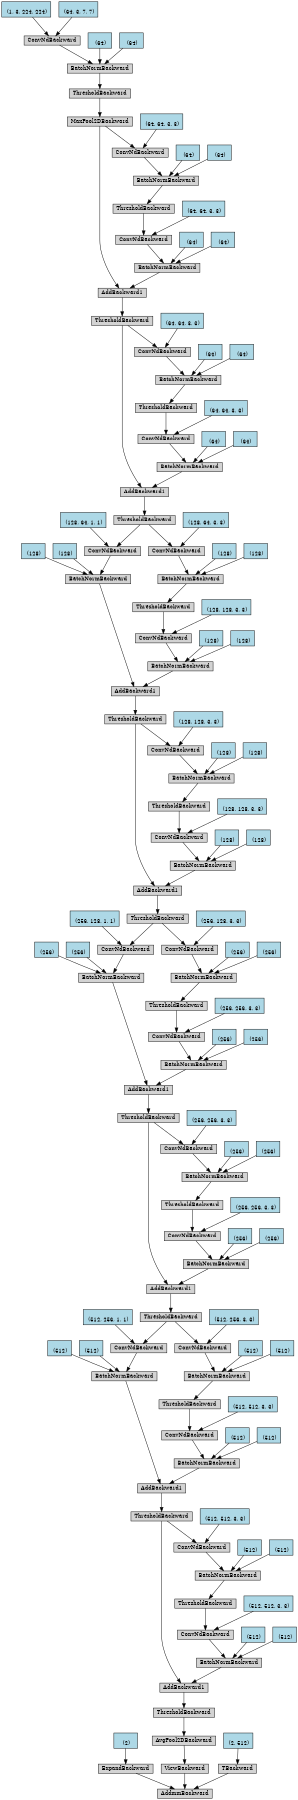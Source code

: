 digraph {
	graph [size="12,12"]
	node [align=left fontsize=12 height=0.2 ranksep=0.1 shape=box style=filled]
	140424568732176 [label=AddmmBackward]
	140424568732240 -> 140424568732176
	140424568732240 [label=ExpandBackward]
	140424568732560 -> 140424568732240
	140424568732560 [label="
 (2)" fillcolor=lightblue]
	140424568732304 -> 140424568732176
	140424568732304 [label=ViewBackward]
	140424568732496 -> 140424568732304
	140424568732496 [label=AvgPool2DBackward]
	140424568732752 -> 140424568732496
	140424568732752 [label=ThresholdBackward]
	140424568732880 -> 140424568732752
	140424568732880 [label=AddBackward1]
	140424568732944 -> 140424568732880
	140424568732944 [label=BatchNormBackward]
	140424568733200 -> 140424568732944
	140424568733200 [label=ConvNdBackward]
	140424568733456 -> 140424568733200
	140424568733456 [label=ThresholdBackward]
	140424568733648 -> 140424568733456
	140424568733648 [label=BatchNormBackward]
	140424568742032 -> 140424568733648
	140424568742032 [label=ConvNdBackward]
	140424568733008 -> 140424568742032
	140424568733008 [label=ThresholdBackward]
	140424568742416 -> 140424568733008
	140424568742416 [label=AddBackward1]
	140424568742544 -> 140424568742416
	140424568742544 [label=BatchNormBackward]
	140424568742800 -> 140424568742544
	140424568742800 [label=ConvNdBackward]
	140424568743056 -> 140424568742800
	140424568743056 [label=ThresholdBackward]
	140424568743248 -> 140424568743056
	140424568743248 [label=BatchNormBackward]
	140424550172304 -> 140424568743248
	140424550172304 [label=ConvNdBackward]
	140424550172560 -> 140424550172304
	140424550172560 [label=ThresholdBackward]
	140424550172752 -> 140424550172560
	140424550172752 [label=AddBackward1]
	140424550172880 -> 140424550172752
	140424550172880 [label=BatchNormBackward]
	140424550173136 -> 140424550172880
	140424550173136 [label=ConvNdBackward]
	140424550173392 -> 140424550173136
	140424550173392 [label=ThresholdBackward]
	140424550173584 -> 140424550173392
	140424550173584 [label=BatchNormBackward]
	140424550173776 -> 140424550173584
	140424550173776 [label=ConvNdBackward]
	140424550172944 -> 140424550173776
	140424550172944 [label=ThresholdBackward]
	140424550174160 -> 140424550172944
	140424550174160 [label=AddBackward1]
	140424550174288 -> 140424550174160
	140424550174288 [label=BatchNormBackward]
	140424550174544 -> 140424550174288
	140424550174544 [label=ConvNdBackward]
	140424549761168 -> 140424550174544
	140424549761168 [label=ThresholdBackward]
	140424549761360 -> 140424549761168
	140424549761360 [label=BatchNormBackward]
	140424549761552 -> 140424549761360
	140424549761552 [label=ConvNdBackward]
	140424549761808 -> 140424549761552
	140424549761808 [label=ThresholdBackward]
	140424549762000 -> 140424549761808
	140424549762000 [label=AddBackward1]
	140424549762128 -> 140424549762000
	140424549762128 [label=BatchNormBackward]
	140424549762384 -> 140424549762128
	140424549762384 [label=ConvNdBackward]
	140424549762640 -> 140424549762384
	140424549762640 [label=ThresholdBackward]
	140424549762832 -> 140424549762640
	140424549762832 [label=BatchNormBackward]
	140424549763024 -> 140424549762832
	140424549763024 [label=ConvNdBackward]
	140424549762192 -> 140424549763024
	140424549762192 [label=ThresholdBackward]
	140424549763408 -> 140424549762192
	140424549763408 [label=AddBackward1]
	140424549763536 -> 140424549763408
	140424549763536 [label=BatchNormBackward]
	140424549763792 -> 140424549763536
	140424549763792 [label=ConvNdBackward]
	140424549764048 -> 140424549763792
	140424549764048 [label=ThresholdBackward]
	140424549764240 -> 140424549764048
	140424549764240 [label=BatchNormBackward]
	140424549764432 -> 140424549764240
	140424549764432 [label=ConvNdBackward]
	140424549764688 -> 140424549764432
	140424549764688 [label=ThresholdBackward]
	140424549764880 -> 140424549764688
	140424549764880 [label=AddBackward1]
	140424549765008 -> 140424549764880
	140424549765008 [label=BatchNormBackward]
	140424549765328 -> 140424549765008
	140424549765328 [label=ConvNdBackward]
	140424549765584 -> 140424549765328
	140424549765584 [label=ThresholdBackward]
	140424549765776 -> 140424549765584
	140424549765776 [label=BatchNormBackward]
	140424549765968 -> 140424549765776
	140424549765968 [label=ConvNdBackward]
	140424549765072 -> 140424549765968
	140424549765072 [label=ThresholdBackward]
	140424549766352 -> 140424549765072
	140424549766352 [label=AddBackward1]
	140424549766480 -> 140424549766352
	140424549766480 [label=BatchNormBackward]
	140424549766736 -> 140424549766480
	140424549766736 [label=ConvNdBackward]
	140424549766992 -> 140424549766736
	140424549766992 [label=ThresholdBackward]
	140424549767184 -> 140424549766992
	140424549767184 [label=BatchNormBackward]
	140424549767376 -> 140424549767184
	140424549767376 [label=ConvNdBackward]
	140424549766544 -> 140424549767376
	140424549766544 [label=MaxPool2DBackward]
	140424549767760 -> 140424549766544
	140424549767760 [label=ThresholdBackward]
	140424549767952 -> 140424549767760
	140424549767952 [label=BatchNormBackward]
	140424549768144 -> 140424549767952
	140424549768144 [label=ConvNdBackward]
	140424549768400 -> 140424549768144
	140424549768400 [label="
 (1, 3, 224, 224)" fillcolor=lightblue]
	140424549768336 -> 140424549768144
	140424549768336 [label="
 (64, 3, 7, 7)" fillcolor=lightblue]
	140424549768080 -> 140424549767952
	140424549768080 [label="
 (64)" fillcolor=lightblue]
	140424549768208 -> 140424549767952
	140424549768208 [label="
 (64)" fillcolor=lightblue]
	140424549767632 -> 140424549767376
	140424549767632 [label="
 (64, 64, 3, 3)" fillcolor=lightblue]
	140424549767312 -> 140424549767184
	140424549767312 [label="
 (64)" fillcolor=lightblue]
	140424549767440 -> 140424549767184
	140424549767440 [label="
 (64)" fillcolor=lightblue]
	140424549766928 -> 140424549766736
	140424549766928 [label="
 (64, 64, 3, 3)" fillcolor=lightblue]
	140424549766672 -> 140424549766480
	140424549766672 [label="
 (64)" fillcolor=lightblue]
	140424549766800 -> 140424549766480
	140424549766800 [label="
 (64)" fillcolor=lightblue]
	140424549766544 -> 140424549766352
	140424549766224 -> 140424549765968
	140424549766224 [label="
 (64, 64, 3, 3)" fillcolor=lightblue]
	140424549765904 -> 140424549765776
	140424549765904 [label="
 (64)" fillcolor=lightblue]
	140424549766032 -> 140424549765776
	140424549766032 [label="
 (64)" fillcolor=lightblue]
	140424549765520 -> 140424549765328
	140424549765520 [label="
 (64, 64, 3, 3)" fillcolor=lightblue]
	140424549765264 -> 140424549765008
	140424549765264 [label="
 (64)" fillcolor=lightblue]
	140424549765392 -> 140424549765008
	140424549765392 [label="
 (64)" fillcolor=lightblue]
	140424549765072 -> 140424549764880
	140424549764624 -> 140424549764432
	140424549764624 [label="
 (128, 64, 3, 3)" fillcolor=lightblue]
	140424549764368 -> 140424549764240
	140424549764368 [label="
 (128)" fillcolor=lightblue]
	140424549764496 -> 140424549764240
	140424549764496 [label="
 (128)" fillcolor=lightblue]
	140424549763984 -> 140424549763792
	140424549763984 [label="
 (128, 128, 3, 3)" fillcolor=lightblue]
	140424549763728 -> 140424549763536
	140424549763728 [label="
 (128)" fillcolor=lightblue]
	140424549763856 -> 140424549763536
	140424549763856 [label="
 (128)" fillcolor=lightblue]
	140424549763600 -> 140424549763408
	140424549763600 [label=BatchNormBackward]
	140424549764112 -> 140424549763600
	140424549764112 [label=ConvNdBackward]
	140424549764688 -> 140424549764112
	140424549764816 -> 140424549764112
	140424549764816 [label="
 (128, 64, 1, 1)" fillcolor=lightblue]
	140424549763920 -> 140424549763600
	140424549763920 [label="
 (128)" fillcolor=lightblue]
	140424549764560 -> 140424549763600
	140424549764560 [label="
 (128)" fillcolor=lightblue]
	140424549763280 -> 140424549763024
	140424549763280 [label="
 (128, 128, 3, 3)" fillcolor=lightblue]
	140424549762960 -> 140424549762832
	140424549762960 [label="
 (128)" fillcolor=lightblue]
	140424549763088 -> 140424549762832
	140424549763088 [label="
 (128)" fillcolor=lightblue]
	140424549762576 -> 140424549762384
	140424549762576 [label="
 (128, 128, 3, 3)" fillcolor=lightblue]
	140424549762320 -> 140424549762128
	140424549762320 [label="
 (128)" fillcolor=lightblue]
	140424549762448 -> 140424549762128
	140424549762448 [label="
 (128)" fillcolor=lightblue]
	140424549762192 -> 140424549762000
	140424549761744 -> 140424549761552
	140424549761744 [label="
 (256, 128, 3, 3)" fillcolor=lightblue]
	140424549761488 -> 140424549761360
	140424549761488 [label="
 (256)" fillcolor=lightblue]
	140424549761616 -> 140424549761360
	140424549761616 [label="
 (256)" fillcolor=lightblue]
	140424549761104 -> 140424550174544
	140424549761104 [label="
 (256, 256, 3, 3)" fillcolor=lightblue]
	140424550174480 -> 140424550174288
	140424550174480 [label="
 (256)" fillcolor=lightblue]
	140424550174608 -> 140424550174288
	140424550174608 [label="
 (256)" fillcolor=lightblue]
	140424550174352 -> 140424550174160
	140424550174352 [label=BatchNormBackward]
	140424550174672 -> 140424550174352
	140424550174672 [label=ConvNdBackward]
	140424549761808 -> 140424550174672
	140424549762256 -> 140424550174672
	140424549762256 [label="
 (256, 128, 1, 1)" fillcolor=lightblue]
	140424549761232 -> 140424550174352
	140424549761232 [label="
 (256)" fillcolor=lightblue]
	140424549761680 -> 140424550174352
	140424549761680 [label="
 (256)" fillcolor=lightblue]
	140424550174032 -> 140424550173776
	140424550174032 [label="
 (256, 256, 3, 3)" fillcolor=lightblue]
	140424550173712 -> 140424550173584
	140424550173712 [label="
 (256)" fillcolor=lightblue]
	140424550173840 -> 140424550173584
	140424550173840 [label="
 (256)" fillcolor=lightblue]
	140424550173328 -> 140424550173136
	140424550173328 [label="
 (256, 256, 3, 3)" fillcolor=lightblue]
	140424550173072 -> 140424550172880
	140424550173072 [label="
 (256)" fillcolor=lightblue]
	140424550173200 -> 140424550172880
	140424550173200 [label="
 (256)" fillcolor=lightblue]
	140424550172944 -> 140424550172752
	140424550172496 -> 140424550172304
	140424550172496 [label="
 (512, 256, 3, 3)" fillcolor=lightblue]
	140424550172240 -> 140424568743248
	140424550172240 [label="
 (512)" fillcolor=lightblue]
	140424550172368 -> 140424568743248
	140424550172368 [label="
 (512)" fillcolor=lightblue]
	140424568742992 -> 140424568742800
	140424568742992 [label="
 (512, 512, 3, 3)" fillcolor=lightblue]
	140424568742736 -> 140424568742544
	140424568742736 [label="
 (512)" fillcolor=lightblue]
	140424568742864 -> 140424568742544
	140424568742864 [label="
 (512)" fillcolor=lightblue]
	140424568742608 -> 140424568742416
	140424568742608 [label=BatchNormBackward]
	140424568743120 -> 140424568742608
	140424568743120 [label=ConvNdBackward]
	140424550172560 -> 140424568743120
	140424550173008 -> 140424568743120
	140424550173008 [label="
 (512, 256, 1, 1)" fillcolor=lightblue]
	140424568742928 -> 140424568742608
	140424568742928 [label="
 (512)" fillcolor=lightblue]
	140424568743184 -> 140424568742608
	140424568743184 [label="
 (512)" fillcolor=lightblue]
	140424568742288 -> 140424568742032
	140424568742288 [label="
 (512, 512, 3, 3)" fillcolor=lightblue]
	140424568741968 -> 140424568733648
	140424568741968 [label="
 (512)" fillcolor=lightblue]
	140424568742096 -> 140424568733648
	140424568742096 [label="
 (512)" fillcolor=lightblue]
	140424568733392 -> 140424568733200
	140424568733392 [label="
 (512, 512, 3, 3)" fillcolor=lightblue]
	140424568733136 -> 140424568732944
	140424568733136 [label="
 (512)" fillcolor=lightblue]
	140424568733264 -> 140424568732944
	140424568733264 [label="
 (512)" fillcolor=lightblue]
	140424568733008 -> 140424568732880
	140424568732368 -> 140424568732176
	140424568732368 [label=TBackward]
	140424568732624 -> 140424568732368
	140424568732624 [label="
 (2, 512)" fillcolor=lightblue]
}
